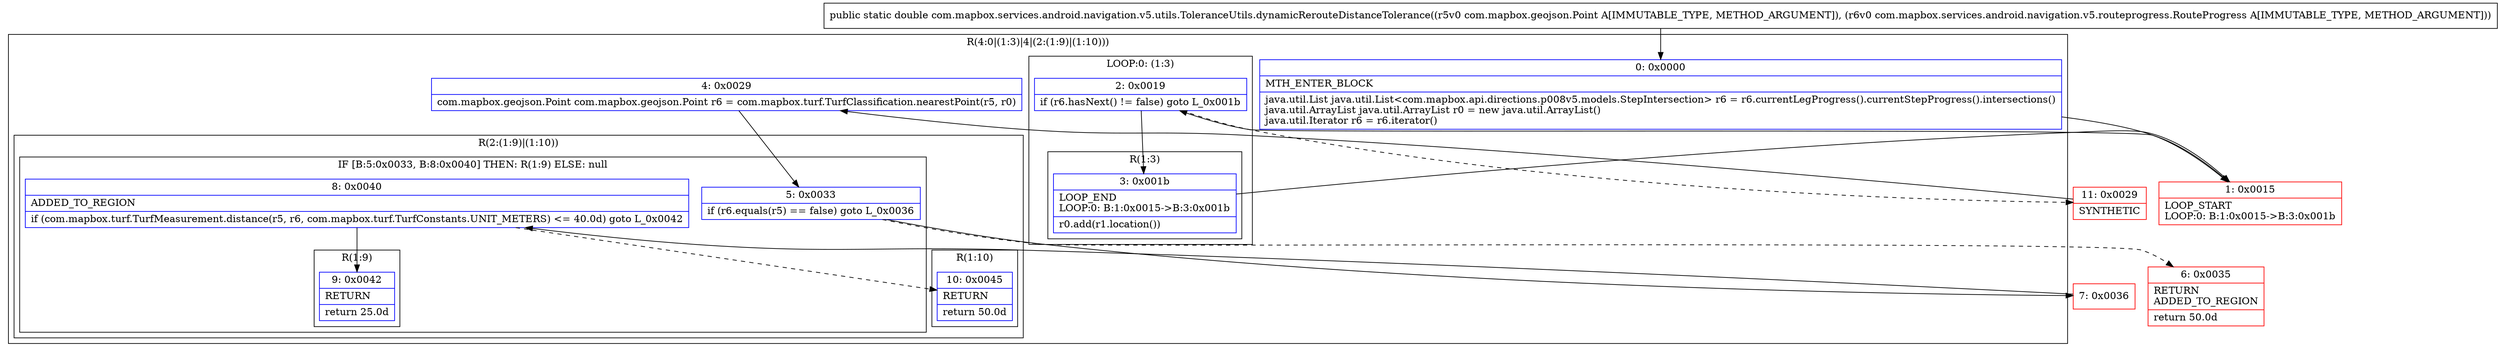 digraph "CFG forcom.mapbox.services.android.navigation.v5.utils.ToleranceUtils.dynamicRerouteDistanceTolerance(Lcom\/mapbox\/geojson\/Point;Lcom\/mapbox\/services\/android\/navigation\/v5\/routeprogress\/RouteProgress;)D" {
subgraph cluster_Region_1770168170 {
label = "R(4:0|(1:3)|4|(2:(1:9)|(1:10)))";
node [shape=record,color=blue];
Node_0 [shape=record,label="{0\:\ 0x0000|MTH_ENTER_BLOCK\l|java.util.List java.util.List\<com.mapbox.api.directions.p008v5.models.StepIntersection\> r6 = r6.currentLegProgress().currentStepProgress().intersections()\ljava.util.ArrayList java.util.ArrayList r0 = new java.util.ArrayList()\ljava.util.Iterator r6 = r6.iterator()\l}"];
subgraph cluster_LoopRegion_331164473 {
label = "LOOP:0: (1:3)";
node [shape=record,color=blue];
Node_2 [shape=record,label="{2\:\ 0x0019|if (r6.hasNext() != false) goto L_0x001b\l}"];
subgraph cluster_Region_1785206082 {
label = "R(1:3)";
node [shape=record,color=blue];
Node_3 [shape=record,label="{3\:\ 0x001b|LOOP_END\lLOOP:0: B:1:0x0015\-\>B:3:0x001b\l|r0.add(r1.location())\l}"];
}
}
Node_4 [shape=record,label="{4\:\ 0x0029|com.mapbox.geojson.Point com.mapbox.geojson.Point r6 = com.mapbox.turf.TurfClassification.nearestPoint(r5, r0)\l}"];
subgraph cluster_Region_970325513 {
label = "R(2:(1:9)|(1:10))";
node [shape=record,color=blue];
subgraph cluster_IfRegion_1262180515 {
label = "IF [B:5:0x0033, B:8:0x0040] THEN: R(1:9) ELSE: null";
node [shape=record,color=blue];
Node_5 [shape=record,label="{5\:\ 0x0033|if (r6.equals(r5) == false) goto L_0x0036\l}"];
Node_8 [shape=record,label="{8\:\ 0x0040|ADDED_TO_REGION\l|if (com.mapbox.turf.TurfMeasurement.distance(r5, r6, com.mapbox.turf.TurfConstants.UNIT_METERS) \<= 40.0d) goto L_0x0042\l}"];
subgraph cluster_Region_674908112 {
label = "R(1:9)";
node [shape=record,color=blue];
Node_9 [shape=record,label="{9\:\ 0x0042|RETURN\l|return 25.0d\l}"];
}
}
subgraph cluster_Region_178463044 {
label = "R(1:10)";
node [shape=record,color=blue];
Node_10 [shape=record,label="{10\:\ 0x0045|RETURN\l|return 50.0d\l}"];
}
}
}
Node_1 [shape=record,color=red,label="{1\:\ 0x0015|LOOP_START\lLOOP:0: B:1:0x0015\-\>B:3:0x001b\l}"];
Node_6 [shape=record,color=red,label="{6\:\ 0x0035|RETURN\lADDED_TO_REGION\l|return 50.0d\l}"];
Node_7 [shape=record,color=red,label="{7\:\ 0x0036}"];
Node_11 [shape=record,color=red,label="{11\:\ 0x0029|SYNTHETIC\l}"];
MethodNode[shape=record,label="{public static double com.mapbox.services.android.navigation.v5.utils.ToleranceUtils.dynamicRerouteDistanceTolerance((r5v0 com.mapbox.geojson.Point A[IMMUTABLE_TYPE, METHOD_ARGUMENT]), (r6v0 com.mapbox.services.android.navigation.v5.routeprogress.RouteProgress A[IMMUTABLE_TYPE, METHOD_ARGUMENT])) }"];
MethodNode -> Node_0;
Node_0 -> Node_1;
Node_2 -> Node_3;
Node_2 -> Node_11[style=dashed];
Node_3 -> Node_1;
Node_4 -> Node_5;
Node_5 -> Node_6[style=dashed];
Node_5 -> Node_7;
Node_8 -> Node_9;
Node_8 -> Node_10[style=dashed];
Node_1 -> Node_2;
Node_7 -> Node_8;
Node_11 -> Node_4;
}

